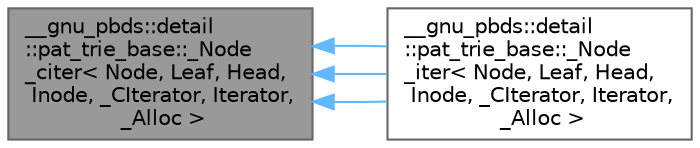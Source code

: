 digraph "__gnu_pbds::detail::pat_trie_base::_Node_citer&lt; Node, Leaf, Head, Inode, _CIterator, Iterator, _Alloc &gt;"
{
 // LATEX_PDF_SIZE
  bgcolor="transparent";
  edge [fontname=Helvetica,fontsize=10,labelfontname=Helvetica,labelfontsize=10];
  node [fontname=Helvetica,fontsize=10,shape=box,height=0.2,width=0.4];
  rankdir="LR";
  Node1 [id="Node000001",label="__gnu_pbds::detail\l::pat_trie_base::_Node\l_citer\< Node, Leaf, Head,\l Inode, _CIterator, Iterator,\l _Alloc \>",height=0.2,width=0.4,color="gray40", fillcolor="grey60", style="filled", fontcolor="black",tooltip="Node const iterator."];
  Node1 -> Node2 [id="edge4_Node000001_Node000002",dir="back",color="steelblue1",style="solid",tooltip=" "];
  Node2 [id="Node000002",label="__gnu_pbds::detail\l::pat_trie_base::_Node\l_iter\< Node, Leaf, Head,\l Inode, _CIterator, Iterator,\l _Alloc \>",height=0.2,width=0.4,color="gray40", fillcolor="white", style="filled",URL="$class____gnu__pbds_1_1detail_1_1pat__trie__base_1_1___node__iter.html",tooltip="Node iterator."];
  Node1 -> Node2 [id="edge5_Node000001_Node000002",dir="back",color="steelblue1",style="solid",tooltip=" "];
  Node1 -> Node2 [id="edge6_Node000001_Node000002",dir="back",color="steelblue1",style="solid",tooltip=" "];
}

